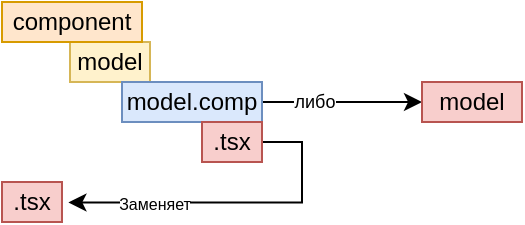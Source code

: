 <mxfile version="23.1.1" type="github">
  <diagram name="Page-1" id="E5QUK_KZbMmyYoFZKYnX">
    <mxGraphModel dx="574" dy="295" grid="1" gridSize="10" guides="1" tooltips="1" connect="1" arrows="1" fold="1" page="1" pageScale="1" pageWidth="827" pageHeight="1169" math="0" shadow="0">
      <root>
        <mxCell id="0" />
        <mxCell id="1" parent="0" />
        <mxCell id="qxa5hyBGNbhSBsPvUecq-3" value="model" style="rounded=0;whiteSpace=wrap;html=1;fillColor=#fff2cc;strokeColor=#d6b656;" vertex="1" parent="1">
          <mxGeometry x="354" y="220" width="40" height="20" as="geometry" />
        </mxCell>
        <mxCell id="qxa5hyBGNbhSBsPvUecq-10" style="edgeStyle=orthogonalEdgeStyle;rounded=0;orthogonalLoop=1;jettySize=auto;html=1;" edge="1" parent="1" source="qxa5hyBGNbhSBsPvUecq-4">
          <mxGeometry relative="1" as="geometry">
            <mxPoint x="530" y="250" as="targetPoint" />
          </mxGeometry>
        </mxCell>
        <mxCell id="qxa5hyBGNbhSBsPvUecq-12" value="&lt;font style=&quot;font-size: 9px;&quot;&gt;либо&lt;/font&gt;" style="edgeLabel;html=1;align=center;verticalAlign=middle;resizable=0;points=[];" vertex="1" connectable="0" parent="qxa5hyBGNbhSBsPvUecq-10">
          <mxGeometry x="-0.354" y="1" relative="1" as="geometry">
            <mxPoint as="offset" />
          </mxGeometry>
        </mxCell>
        <mxCell id="qxa5hyBGNbhSBsPvUecq-4" value="model.comp" style="rounded=0;whiteSpace=wrap;html=1;fillColor=#dae8fc;strokeColor=#6c8ebf;" vertex="1" parent="1">
          <mxGeometry x="380" y="240" width="70" height="20" as="geometry" />
        </mxCell>
        <mxCell id="qxa5hyBGNbhSBsPvUecq-8" style="edgeStyle=orthogonalEdgeStyle;rounded=0;orthogonalLoop=1;jettySize=auto;html=1;entryX=1.107;entryY=0.51;entryDx=0;entryDy=0;entryPerimeter=0;" edge="1" parent="1" source="qxa5hyBGNbhSBsPvUecq-5" target="qxa5hyBGNbhSBsPvUecq-6">
          <mxGeometry relative="1" as="geometry">
            <mxPoint x="440" y="350" as="targetPoint" />
            <Array as="points">
              <mxPoint x="470" y="270" />
              <mxPoint x="470" y="300" />
            </Array>
          </mxGeometry>
        </mxCell>
        <mxCell id="qxa5hyBGNbhSBsPvUecq-9" value="&lt;font style=&quot;font-size: 8px;&quot;&gt;Заменяет&lt;/font&gt;" style="edgeLabel;html=1;align=center;verticalAlign=middle;resizable=0;points=[];" vertex="1" connectable="0" parent="qxa5hyBGNbhSBsPvUecq-8">
          <mxGeometry x="0.661" y="1" relative="1" as="geometry">
            <mxPoint x="14" y="-1" as="offset" />
          </mxGeometry>
        </mxCell>
        <mxCell id="qxa5hyBGNbhSBsPvUecq-5" value=".tsx" style="rounded=0;whiteSpace=wrap;html=1;fillColor=#f8cecc;strokeColor=#b85450;" vertex="1" parent="1">
          <mxGeometry x="420" y="260" width="30" height="20" as="geometry" />
        </mxCell>
        <mxCell id="qxa5hyBGNbhSBsPvUecq-6" value=".tsx" style="rounded=0;whiteSpace=wrap;html=1;fillColor=#f8cecc;strokeColor=#b85450;" vertex="1" parent="1">
          <mxGeometry x="320" y="290" width="30" height="20" as="geometry" />
        </mxCell>
        <mxCell id="qxa5hyBGNbhSBsPvUecq-7" value="component" style="rounded=0;whiteSpace=wrap;html=1;fillColor=#ffe6cc;strokeColor=#d79b00;" vertex="1" parent="1">
          <mxGeometry x="320" y="200" width="70" height="20" as="geometry" />
        </mxCell>
        <mxCell id="qxa5hyBGNbhSBsPvUecq-11" value="model" style="rounded=0;whiteSpace=wrap;html=1;fillColor=#f8cecc;strokeColor=#b85450;" vertex="1" parent="1">
          <mxGeometry x="530" y="240" width="50" height="20" as="geometry" />
        </mxCell>
      </root>
    </mxGraphModel>
  </diagram>
</mxfile>
